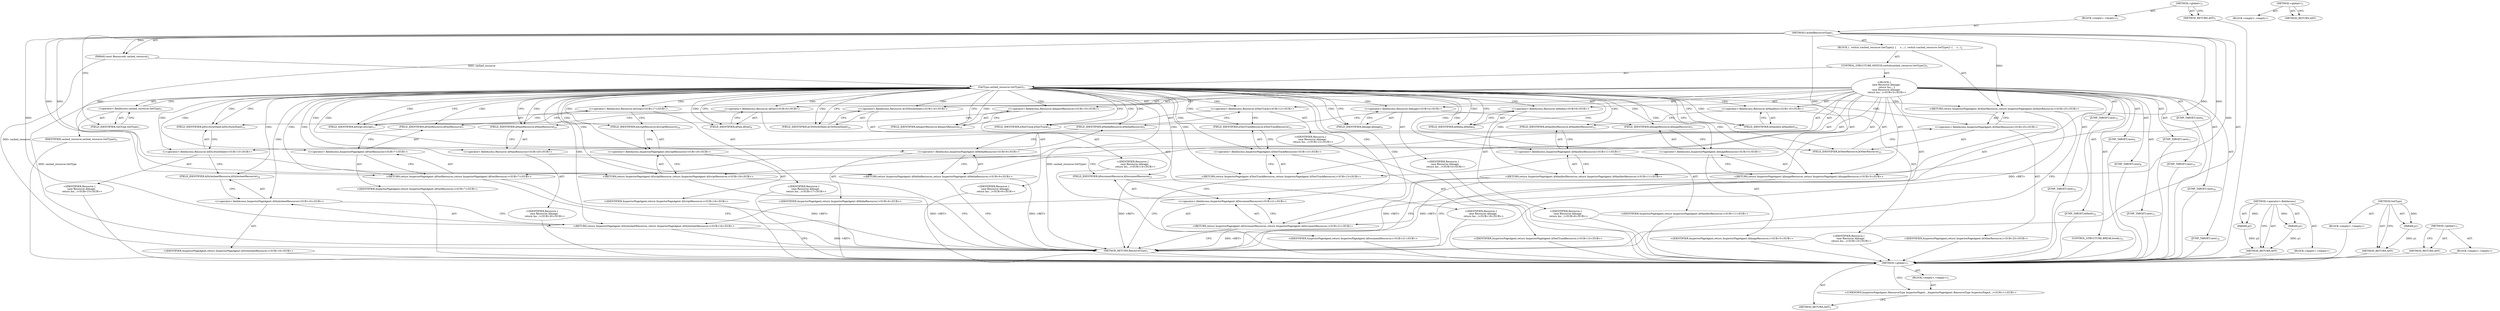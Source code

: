 digraph "&lt;global&gt;" {
vulnerable_6 [label=<(METHOD,&lt;global&gt;)<SUB>1</SUB>>];
vulnerable_7 [label=<(BLOCK,&lt;empty&gt;,&lt;empty&gt;)<SUB>1</SUB>>];
vulnerable_8 [label=<(METHOD,CachedResourceType)<SUB>1</SUB>>];
vulnerable_9 [label=<(PARAM,const Resource&amp; cached_resource)<SUB>2</SUB>>];
vulnerable_10 [label=<(BLOCK,{
  switch (cached_resource.GetType()) {
     c...,{
  switch (cached_resource.GetType()) {
     c...)<SUB>2</SUB>>];
vulnerable_11 [label=<(CONTROL_STRUCTURE,SWITCH,switch(cached_resource.GetType()))<SUB>3</SUB>>];
vulnerable_12 [label=<(GetType,cached_resource.GetType())<SUB>3</SUB>>];
vulnerable_13 [label=<(&lt;operator&gt;.fieldAccess,cached_resource.GetType)<SUB>3</SUB>>];
vulnerable_14 [label=<(IDENTIFIER,cached_resource,cached_resource.GetType())<SUB>3</SUB>>];
vulnerable_15 [label=<(FIELD_IDENTIFIER,GetType,GetType)<SUB>3</SUB>>];
vulnerable_16 [label="<(BLOCK,{
     case Resource::kImage:
       return Ins...,{
     case Resource::kImage:
       return Ins...)<SUB>3</SUB>>"];
vulnerable_17 [label=<(JUMP_TARGET,case)<SUB>4</SUB>>];
vulnerable_18 [label="<(&lt;operator&gt;.fieldAccess,Resource::kImage)<SUB>4</SUB>>"];
vulnerable_19 [label="<(IDENTIFIER,Resource,{
     case Resource::kImage:
       return Ins...)<SUB>4</SUB>>"];
vulnerable_20 [label=<(FIELD_IDENTIFIER,kImage,kImage)<SUB>4</SUB>>];
vulnerable_21 [label="<(RETURN,return InspectorPageAgent::kImageResource;,return InspectorPageAgent::kImageResource;)<SUB>5</SUB>>"];
vulnerable_22 [label="<(&lt;operator&gt;.fieldAccess,InspectorPageAgent::kImageResource)<SUB>5</SUB>>"];
vulnerable_23 [label="<(IDENTIFIER,InspectorPageAgent,return InspectorPageAgent::kImageResource;)<SUB>5</SUB>>"];
vulnerable_24 [label=<(FIELD_IDENTIFIER,kImageResource,kImageResource)<SUB>5</SUB>>];
vulnerable_25 [label=<(JUMP_TARGET,case)<SUB>6</SUB>>];
vulnerable_26 [label="<(&lt;operator&gt;.fieldAccess,Resource::kFont)<SUB>6</SUB>>"];
vulnerable_27 [label="<(IDENTIFIER,Resource,{
     case Resource::kImage:
       return Ins...)<SUB>6</SUB>>"];
vulnerable_28 [label=<(FIELD_IDENTIFIER,kFont,kFont)<SUB>6</SUB>>];
vulnerable_29 [label="<(RETURN,return InspectorPageAgent::kFontResource;,return InspectorPageAgent::kFontResource;)<SUB>7</SUB>>"];
vulnerable_30 [label="<(&lt;operator&gt;.fieldAccess,InspectorPageAgent::kFontResource)<SUB>7</SUB>>"];
vulnerable_31 [label="<(IDENTIFIER,InspectorPageAgent,return InspectorPageAgent::kFontResource;)<SUB>7</SUB>>"];
vulnerable_32 [label=<(FIELD_IDENTIFIER,kFontResource,kFontResource)<SUB>7</SUB>>];
vulnerable_33 [label=<(JUMP_TARGET,case)<SUB>8</SUB>>];
vulnerable_34 [label="<(&lt;operator&gt;.fieldAccess,Resource::kMedia)<SUB>8</SUB>>"];
vulnerable_35 [label="<(IDENTIFIER,Resource,{
     case Resource::kImage:
       return Ins...)<SUB>8</SUB>>"];
vulnerable_36 [label=<(FIELD_IDENTIFIER,kMedia,kMedia)<SUB>8</SUB>>];
vulnerable_37 [label="<(RETURN,return InspectorPageAgent::kMediaResource;,return InspectorPageAgent::kMediaResource;)<SUB>9</SUB>>"];
vulnerable_38 [label="<(&lt;operator&gt;.fieldAccess,InspectorPageAgent::kMediaResource)<SUB>9</SUB>>"];
vulnerable_39 [label="<(IDENTIFIER,InspectorPageAgent,return InspectorPageAgent::kMediaResource;)<SUB>9</SUB>>"];
vulnerable_40 [label=<(FIELD_IDENTIFIER,kMediaResource,kMediaResource)<SUB>9</SUB>>];
vulnerable_41 [label=<(JUMP_TARGET,case)<SUB>10</SUB>>];
vulnerable_42 [label="<(&lt;operator&gt;.fieldAccess,Resource::kManifest)<SUB>10</SUB>>"];
vulnerable_43 [label="<(IDENTIFIER,Resource,{
     case Resource::kImage:
       return Ins...)<SUB>10</SUB>>"];
vulnerable_44 [label=<(FIELD_IDENTIFIER,kManifest,kManifest)<SUB>10</SUB>>];
vulnerable_45 [label="<(RETURN,return InspectorPageAgent::kManifestResource;,return InspectorPageAgent::kManifestResource;)<SUB>11</SUB>>"];
vulnerable_46 [label="<(&lt;operator&gt;.fieldAccess,InspectorPageAgent::kManifestResource)<SUB>11</SUB>>"];
vulnerable_47 [label="<(IDENTIFIER,InspectorPageAgent,return InspectorPageAgent::kManifestResource;)<SUB>11</SUB>>"];
vulnerable_48 [label=<(FIELD_IDENTIFIER,kManifestResource,kManifestResource)<SUB>11</SUB>>];
vulnerable_49 [label=<(JUMP_TARGET,case)<SUB>12</SUB>>];
vulnerable_50 [label="<(&lt;operator&gt;.fieldAccess,Resource::kTextTrack)<SUB>12</SUB>>"];
vulnerable_51 [label="<(IDENTIFIER,Resource,{
     case Resource::kImage:
       return Ins...)<SUB>12</SUB>>"];
vulnerable_52 [label=<(FIELD_IDENTIFIER,kTextTrack,kTextTrack)<SUB>12</SUB>>];
vulnerable_53 [label="<(RETURN,return InspectorPageAgent::kTextTrackResource;,return InspectorPageAgent::kTextTrackResource;)<SUB>13</SUB>>"];
vulnerable_54 [label="<(&lt;operator&gt;.fieldAccess,InspectorPageAgent::kTextTrackResource)<SUB>13</SUB>>"];
vulnerable_55 [label="<(IDENTIFIER,InspectorPageAgent,return InspectorPageAgent::kTextTrackResource;)<SUB>13</SUB>>"];
vulnerable_56 [label=<(FIELD_IDENTIFIER,kTextTrackResource,kTextTrackResource)<SUB>13</SUB>>];
vulnerable_57 [label=<(JUMP_TARGET,case)<SUB>14</SUB>>];
vulnerable_58 [label="<(&lt;operator&gt;.fieldAccess,Resource::kCSSStyleSheet)<SUB>14</SUB>>"];
vulnerable_59 [label="<(IDENTIFIER,Resource,{
     case Resource::kImage:
       return Ins...)<SUB>14</SUB>>"];
vulnerable_60 [label=<(FIELD_IDENTIFIER,kCSSStyleSheet,kCSSStyleSheet)<SUB>14</SUB>>];
vulnerable_61 [label=<(JUMP_TARGET,case)<SUB>15</SUB>>];
vulnerable_62 [label="<(&lt;operator&gt;.fieldAccess,Resource::kXSLStyleSheet)<SUB>15</SUB>>"];
vulnerable_63 [label="<(IDENTIFIER,Resource,{
     case Resource::kImage:
       return Ins...)<SUB>15</SUB>>"];
vulnerable_64 [label=<(FIELD_IDENTIFIER,kXSLStyleSheet,kXSLStyleSheet)<SUB>15</SUB>>];
vulnerable_65 [label="<(RETURN,return InspectorPageAgent::kStylesheetResource;,return InspectorPageAgent::kStylesheetResource;)<SUB>16</SUB>>"];
vulnerable_66 [label="<(&lt;operator&gt;.fieldAccess,InspectorPageAgent::kStylesheetResource)<SUB>16</SUB>>"];
vulnerable_67 [label="<(IDENTIFIER,InspectorPageAgent,return InspectorPageAgent::kStylesheetResource;)<SUB>16</SUB>>"];
vulnerable_68 [label=<(FIELD_IDENTIFIER,kStylesheetResource,kStylesheetResource)<SUB>16</SUB>>];
vulnerable_69 [label=<(JUMP_TARGET,case)<SUB>17</SUB>>];
vulnerable_70 [label="<(&lt;operator&gt;.fieldAccess,Resource::kScript)<SUB>17</SUB>>"];
vulnerable_71 [label="<(IDENTIFIER,Resource,{
     case Resource::kImage:
       return Ins...)<SUB>17</SUB>>"];
vulnerable_72 [label=<(FIELD_IDENTIFIER,kScript,kScript)<SUB>17</SUB>>];
vulnerable_73 [label="<(RETURN,return InspectorPageAgent::kScriptResource;,return InspectorPageAgent::kScriptResource;)<SUB>18</SUB>>"];
vulnerable_74 [label="<(&lt;operator&gt;.fieldAccess,InspectorPageAgent::kScriptResource)<SUB>18</SUB>>"];
vulnerable_75 [label="<(IDENTIFIER,InspectorPageAgent,return InspectorPageAgent::kScriptResource;)<SUB>18</SUB>>"];
vulnerable_76 [label=<(FIELD_IDENTIFIER,kScriptResource,kScriptResource)<SUB>18</SUB>>];
vulnerable_77 [label=<(JUMP_TARGET,case)<SUB>19</SUB>>];
vulnerable_78 [label="<(&lt;operator&gt;.fieldAccess,Resource::kImportResource)<SUB>19</SUB>>"];
vulnerable_79 [label="<(IDENTIFIER,Resource,{
     case Resource::kImage:
       return Ins...)<SUB>19</SUB>>"];
vulnerable_80 [label=<(FIELD_IDENTIFIER,kImportResource,kImportResource)<SUB>19</SUB>>];
vulnerable_81 [label=<(JUMP_TARGET,case)<SUB>20</SUB>>];
vulnerable_82 [label="<(&lt;operator&gt;.fieldAccess,Resource::kMainResource)<SUB>20</SUB>>"];
vulnerable_83 [label="<(IDENTIFIER,Resource,{
     case Resource::kImage:
       return Ins...)<SUB>20</SUB>>"];
vulnerable_84 [label=<(FIELD_IDENTIFIER,kMainResource,kMainResource)<SUB>20</SUB>>];
vulnerable_85 [label="<(RETURN,return InspectorPageAgent::kDocumentResource;,return InspectorPageAgent::kDocumentResource;)<SUB>21</SUB>>"];
vulnerable_86 [label="<(&lt;operator&gt;.fieldAccess,InspectorPageAgent::kDocumentResource)<SUB>21</SUB>>"];
vulnerable_87 [label="<(IDENTIFIER,InspectorPageAgent,return InspectorPageAgent::kDocumentResource;)<SUB>21</SUB>>"];
vulnerable_88 [label=<(FIELD_IDENTIFIER,kDocumentResource,kDocumentResource)<SUB>21</SUB>>];
vulnerable_89 [label=<(JUMP_TARGET,default)<SUB>22</SUB>>];
vulnerable_90 [label=<(CONTROL_STRUCTURE,BREAK,break;)<SUB>23</SUB>>];
vulnerable_91 [label="<(RETURN,return InspectorPageAgent::kOtherResource;,return InspectorPageAgent::kOtherResource;)<SUB>25</SUB>>"];
vulnerable_92 [label="<(&lt;operator&gt;.fieldAccess,InspectorPageAgent::kOtherResource)<SUB>25</SUB>>"];
vulnerable_93 [label="<(IDENTIFIER,InspectorPageAgent,return InspectorPageAgent::kOtherResource;)<SUB>25</SUB>>"];
vulnerable_94 [label=<(FIELD_IDENTIFIER,kOtherResource,kOtherResource)<SUB>25</SUB>>];
vulnerable_95 [label=<(METHOD_RETURN,ResourceType)<SUB>1</SUB>>];
vulnerable_97 [label=<(METHOD_RETURN,ANY)<SUB>1</SUB>>];
vulnerable_118 [label=<(METHOD,&lt;operator&gt;.fieldAccess)>];
vulnerable_119 [label=<(PARAM,p1)>];
vulnerable_120 [label=<(PARAM,p2)>];
vulnerable_121 [label=<(BLOCK,&lt;empty&gt;,&lt;empty&gt;)>];
vulnerable_122 [label=<(METHOD_RETURN,ANY)>];
vulnerable_114 [label=<(METHOD,GetType)>];
vulnerable_115 [label=<(PARAM,p1)>];
vulnerable_116 [label=<(BLOCK,&lt;empty&gt;,&lt;empty&gt;)>];
vulnerable_117 [label=<(METHOD_RETURN,ANY)>];
vulnerable_108 [label=<(METHOD,&lt;global&gt;)<SUB>1</SUB>>];
vulnerable_109 [label=<(BLOCK,&lt;empty&gt;,&lt;empty&gt;)>];
vulnerable_110 [label=<(METHOD_RETURN,ANY)>];
fixed_6 [label=<(METHOD,&lt;global&gt;)<SUB>1</SUB>>];
fixed_7 [label=<(BLOCK,&lt;empty&gt;,&lt;empty&gt;)<SUB>1</SUB>>];
fixed_8 [label="<(UNKNOWN,InspectorPageAgent::ResourceType InspectorPageA...,InspectorPageAgent::ResourceType InspectorPageA...)<SUB>1</SUB>>"];
fixed_9 [label=<(METHOD_RETURN,ANY)<SUB>1</SUB>>];
fixed_14 [label=<(METHOD,&lt;global&gt;)<SUB>1</SUB>>];
fixed_15 [label=<(BLOCK,&lt;empty&gt;,&lt;empty&gt;)>];
fixed_16 [label=<(METHOD_RETURN,ANY)>];
vulnerable_6 -> vulnerable_7  [key=0, label="AST: "];
vulnerable_6 -> vulnerable_97  [key=0, label="AST: "];
vulnerable_6 -> vulnerable_97  [key=1, label="CFG: "];
vulnerable_7 -> vulnerable_8  [key=0, label="AST: "];
vulnerable_8 -> vulnerable_9  [key=0, label="AST: "];
vulnerable_8 -> vulnerable_9  [key=1, label="DDG: "];
vulnerable_8 -> vulnerable_10  [key=0, label="AST: "];
vulnerable_8 -> vulnerable_95  [key=0, label="AST: "];
vulnerable_8 -> vulnerable_15  [key=0, label="CFG: "];
vulnerable_8 -> vulnerable_91  [key=0, label="DDG: "];
vulnerable_8 -> vulnerable_21  [key=0, label="DDG: "];
vulnerable_8 -> vulnerable_29  [key=0, label="DDG: "];
vulnerable_8 -> vulnerable_37  [key=0, label="DDG: "];
vulnerable_8 -> vulnerable_45  [key=0, label="DDG: "];
vulnerable_8 -> vulnerable_53  [key=0, label="DDG: "];
vulnerable_8 -> vulnerable_65  [key=0, label="DDG: "];
vulnerable_8 -> vulnerable_73  [key=0, label="DDG: "];
vulnerable_8 -> vulnerable_85  [key=0, label="DDG: "];
vulnerable_9 -> vulnerable_95  [key=0, label="DDG: cached_resource"];
vulnerable_9 -> vulnerable_12  [key=0, label="DDG: cached_resource"];
vulnerable_10 -> vulnerable_11  [key=0, label="AST: "];
vulnerable_10 -> vulnerable_91  [key=0, label="AST: "];
vulnerable_11 -> vulnerable_12  [key=0, label="AST: "];
vulnerable_11 -> vulnerable_16  [key=0, label="AST: "];
vulnerable_12 -> vulnerable_13  [key=0, label="AST: "];
vulnerable_12 -> vulnerable_20  [key=0, label="CFG: "];
vulnerable_12 -> vulnerable_20  [key=1, label="CDG: "];
vulnerable_12 -> vulnerable_28  [key=0, label="CFG: "];
vulnerable_12 -> vulnerable_28  [key=1, label="CDG: "];
vulnerable_12 -> vulnerable_36  [key=0, label="CFG: "];
vulnerable_12 -> vulnerable_36  [key=1, label="CDG: "];
vulnerable_12 -> vulnerable_44  [key=0, label="CFG: "];
vulnerable_12 -> vulnerable_44  [key=1, label="CDG: "];
vulnerable_12 -> vulnerable_52  [key=0, label="CFG: "];
vulnerable_12 -> vulnerable_52  [key=1, label="CDG: "];
vulnerable_12 -> vulnerable_60  [key=0, label="CFG: "];
vulnerable_12 -> vulnerable_60  [key=1, label="CDG: "];
vulnerable_12 -> vulnerable_64  [key=0, label="CFG: "];
vulnerable_12 -> vulnerable_64  [key=1, label="CDG: "];
vulnerable_12 -> vulnerable_72  [key=0, label="CFG: "];
vulnerable_12 -> vulnerable_72  [key=1, label="CDG: "];
vulnerable_12 -> vulnerable_80  [key=0, label="CFG: "];
vulnerable_12 -> vulnerable_80  [key=1, label="CDG: "];
vulnerable_12 -> vulnerable_84  [key=0, label="CFG: "];
vulnerable_12 -> vulnerable_84  [key=1, label="CDG: "];
vulnerable_12 -> vulnerable_94  [key=0, label="CFG: "];
vulnerable_12 -> vulnerable_94  [key=1, label="CDG: "];
vulnerable_12 -> vulnerable_95  [key=0, label="DDG: cached_resource.GetType"];
vulnerable_12 -> vulnerable_95  [key=1, label="DDG: cached_resource.GetType()"];
vulnerable_12 -> vulnerable_30  [key=0, label="CDG: "];
vulnerable_12 -> vulnerable_34  [key=0, label="CDG: "];
vulnerable_12 -> vulnerable_21  [key=0, label="CDG: "];
vulnerable_12 -> vulnerable_48  [key=0, label="CDG: "];
vulnerable_12 -> vulnerable_32  [key=0, label="CDG: "];
vulnerable_12 -> vulnerable_68  [key=0, label="CDG: "];
vulnerable_12 -> vulnerable_73  [key=0, label="CDG: "];
vulnerable_12 -> vulnerable_26  [key=0, label="CDG: "];
vulnerable_12 -> vulnerable_42  [key=0, label="CDG: "];
vulnerable_12 -> vulnerable_66  [key=0, label="CDG: "];
vulnerable_12 -> vulnerable_37  [key=0, label="CDG: "];
vulnerable_12 -> vulnerable_46  [key=0, label="CDG: "];
vulnerable_12 -> vulnerable_85  [key=0, label="CDG: "];
vulnerable_12 -> vulnerable_38  [key=0, label="CDG: "];
vulnerable_12 -> vulnerable_56  [key=0, label="CDG: "];
vulnerable_12 -> vulnerable_22  [key=0, label="CDG: "];
vulnerable_12 -> vulnerable_74  [key=0, label="CDG: "];
vulnerable_12 -> vulnerable_92  [key=0, label="CDG: "];
vulnerable_12 -> vulnerable_45  [key=0, label="CDG: "];
vulnerable_12 -> vulnerable_40  [key=0, label="CDG: "];
vulnerable_12 -> vulnerable_29  [key=0, label="CDG: "];
vulnerable_12 -> vulnerable_76  [key=0, label="CDG: "];
vulnerable_12 -> vulnerable_18  [key=0, label="CDG: "];
vulnerable_12 -> vulnerable_65  [key=0, label="CDG: "];
vulnerable_12 -> vulnerable_50  [key=0, label="CDG: "];
vulnerable_12 -> vulnerable_91  [key=0, label="CDG: "];
vulnerable_12 -> vulnerable_82  [key=0, label="CDG: "];
vulnerable_12 -> vulnerable_54  [key=0, label="CDG: "];
vulnerable_12 -> vulnerable_24  [key=0, label="CDG: "];
vulnerable_12 -> vulnerable_58  [key=0, label="CDG: "];
vulnerable_12 -> vulnerable_53  [key=0, label="CDG: "];
vulnerable_12 -> vulnerable_88  [key=0, label="CDG: "];
vulnerable_12 -> vulnerable_70  [key=0, label="CDG: "];
vulnerable_12 -> vulnerable_78  [key=0, label="CDG: "];
vulnerable_12 -> vulnerable_62  [key=0, label="CDG: "];
vulnerable_12 -> vulnerable_86  [key=0, label="CDG: "];
vulnerable_13 -> vulnerable_14  [key=0, label="AST: "];
vulnerable_13 -> vulnerable_15  [key=0, label="AST: "];
vulnerable_13 -> vulnerable_12  [key=0, label="CFG: "];
vulnerable_14 -> fixed_6  [key=0];
vulnerable_15 -> vulnerable_13  [key=0, label="CFG: "];
vulnerable_16 -> vulnerable_17  [key=0, label="AST: "];
vulnerable_16 -> vulnerable_18  [key=0, label="AST: "];
vulnerable_16 -> vulnerable_21  [key=0, label="AST: "];
vulnerable_16 -> vulnerable_25  [key=0, label="AST: "];
vulnerable_16 -> vulnerable_26  [key=0, label="AST: "];
vulnerable_16 -> vulnerable_29  [key=0, label="AST: "];
vulnerable_16 -> vulnerable_33  [key=0, label="AST: "];
vulnerable_16 -> vulnerable_34  [key=0, label="AST: "];
vulnerable_16 -> vulnerable_37  [key=0, label="AST: "];
vulnerable_16 -> vulnerable_41  [key=0, label="AST: "];
vulnerable_16 -> vulnerable_42  [key=0, label="AST: "];
vulnerable_16 -> vulnerable_45  [key=0, label="AST: "];
vulnerable_16 -> vulnerable_49  [key=0, label="AST: "];
vulnerable_16 -> vulnerable_50  [key=0, label="AST: "];
vulnerable_16 -> vulnerable_53  [key=0, label="AST: "];
vulnerable_16 -> vulnerable_57  [key=0, label="AST: "];
vulnerable_16 -> vulnerable_58  [key=0, label="AST: "];
vulnerable_16 -> vulnerable_61  [key=0, label="AST: "];
vulnerable_16 -> vulnerable_62  [key=0, label="AST: "];
vulnerable_16 -> vulnerable_65  [key=0, label="AST: "];
vulnerable_16 -> vulnerable_69  [key=0, label="AST: "];
vulnerable_16 -> vulnerable_70  [key=0, label="AST: "];
vulnerable_16 -> vulnerable_73  [key=0, label="AST: "];
vulnerable_16 -> vulnerable_77  [key=0, label="AST: "];
vulnerable_16 -> vulnerable_78  [key=0, label="AST: "];
vulnerable_16 -> vulnerable_81  [key=0, label="AST: "];
vulnerable_16 -> vulnerable_82  [key=0, label="AST: "];
vulnerable_16 -> vulnerable_85  [key=0, label="AST: "];
vulnerable_16 -> vulnerable_89  [key=0, label="AST: "];
vulnerable_16 -> vulnerable_90  [key=0, label="AST: "];
vulnerable_17 -> fixed_6  [key=0];
vulnerable_18 -> vulnerable_19  [key=0, label="AST: "];
vulnerable_18 -> vulnerable_20  [key=0, label="AST: "];
vulnerable_18 -> vulnerable_24  [key=0, label="CFG: "];
vulnerable_19 -> fixed_6  [key=0];
vulnerable_20 -> vulnerable_18  [key=0, label="CFG: "];
vulnerable_21 -> vulnerable_22  [key=0, label="AST: "];
vulnerable_21 -> vulnerable_95  [key=0, label="CFG: "];
vulnerable_21 -> vulnerable_95  [key=1, label="DDG: &lt;RET&gt;"];
vulnerable_22 -> vulnerable_23  [key=0, label="AST: "];
vulnerable_22 -> vulnerable_24  [key=0, label="AST: "];
vulnerable_22 -> vulnerable_21  [key=0, label="CFG: "];
vulnerable_23 -> fixed_6  [key=0];
vulnerable_24 -> vulnerable_22  [key=0, label="CFG: "];
vulnerable_25 -> fixed_6  [key=0];
vulnerable_26 -> vulnerable_27  [key=0, label="AST: "];
vulnerable_26 -> vulnerable_28  [key=0, label="AST: "];
vulnerable_26 -> vulnerable_32  [key=0, label="CFG: "];
vulnerable_27 -> fixed_6  [key=0];
vulnerable_28 -> vulnerable_26  [key=0, label="CFG: "];
vulnerable_29 -> vulnerable_30  [key=0, label="AST: "];
vulnerable_29 -> vulnerable_95  [key=0, label="CFG: "];
vulnerable_29 -> vulnerable_95  [key=1, label="DDG: &lt;RET&gt;"];
vulnerable_30 -> vulnerable_31  [key=0, label="AST: "];
vulnerable_30 -> vulnerable_32  [key=0, label="AST: "];
vulnerable_30 -> vulnerable_29  [key=0, label="CFG: "];
vulnerable_31 -> fixed_6  [key=0];
vulnerable_32 -> vulnerable_30  [key=0, label="CFG: "];
vulnerable_33 -> fixed_6  [key=0];
vulnerable_34 -> vulnerable_35  [key=0, label="AST: "];
vulnerable_34 -> vulnerable_36  [key=0, label="AST: "];
vulnerable_34 -> vulnerable_40  [key=0, label="CFG: "];
vulnerable_35 -> fixed_6  [key=0];
vulnerable_36 -> vulnerable_34  [key=0, label="CFG: "];
vulnerable_37 -> vulnerable_38  [key=0, label="AST: "];
vulnerable_37 -> vulnerable_95  [key=0, label="CFG: "];
vulnerable_37 -> vulnerable_95  [key=1, label="DDG: &lt;RET&gt;"];
vulnerable_38 -> vulnerable_39  [key=0, label="AST: "];
vulnerable_38 -> vulnerable_40  [key=0, label="AST: "];
vulnerable_38 -> vulnerable_37  [key=0, label="CFG: "];
vulnerable_39 -> fixed_6  [key=0];
vulnerable_40 -> vulnerable_38  [key=0, label="CFG: "];
vulnerable_41 -> fixed_6  [key=0];
vulnerable_42 -> vulnerable_43  [key=0, label="AST: "];
vulnerable_42 -> vulnerable_44  [key=0, label="AST: "];
vulnerable_42 -> vulnerable_48  [key=0, label="CFG: "];
vulnerable_43 -> fixed_6  [key=0];
vulnerable_44 -> vulnerable_42  [key=0, label="CFG: "];
vulnerable_45 -> vulnerable_46  [key=0, label="AST: "];
vulnerable_45 -> vulnerable_95  [key=0, label="CFG: "];
vulnerable_45 -> vulnerable_95  [key=1, label="DDG: &lt;RET&gt;"];
vulnerable_46 -> vulnerable_47  [key=0, label="AST: "];
vulnerable_46 -> vulnerable_48  [key=0, label="AST: "];
vulnerable_46 -> vulnerable_45  [key=0, label="CFG: "];
vulnerable_47 -> fixed_6  [key=0];
vulnerable_48 -> vulnerable_46  [key=0, label="CFG: "];
vulnerable_49 -> fixed_6  [key=0];
vulnerable_50 -> vulnerable_51  [key=0, label="AST: "];
vulnerable_50 -> vulnerable_52  [key=0, label="AST: "];
vulnerable_50 -> vulnerable_56  [key=0, label="CFG: "];
vulnerable_51 -> fixed_6  [key=0];
vulnerable_52 -> vulnerable_50  [key=0, label="CFG: "];
vulnerable_53 -> vulnerable_54  [key=0, label="AST: "];
vulnerable_53 -> vulnerable_95  [key=0, label="CFG: "];
vulnerable_53 -> vulnerable_95  [key=1, label="DDG: &lt;RET&gt;"];
vulnerable_54 -> vulnerable_55  [key=0, label="AST: "];
vulnerable_54 -> vulnerable_56  [key=0, label="AST: "];
vulnerable_54 -> vulnerable_53  [key=0, label="CFG: "];
vulnerable_55 -> fixed_6  [key=0];
vulnerable_56 -> vulnerable_54  [key=0, label="CFG: "];
vulnerable_57 -> fixed_6  [key=0];
vulnerable_58 -> vulnerable_59  [key=0, label="AST: "];
vulnerable_58 -> vulnerable_60  [key=0, label="AST: "];
vulnerable_58 -> vulnerable_64  [key=0, label="CFG: "];
vulnerable_59 -> fixed_6  [key=0];
vulnerable_60 -> vulnerable_58  [key=0, label="CFG: "];
vulnerable_61 -> fixed_6  [key=0];
vulnerable_62 -> vulnerable_63  [key=0, label="AST: "];
vulnerable_62 -> vulnerable_64  [key=0, label="AST: "];
vulnerable_62 -> vulnerable_68  [key=0, label="CFG: "];
vulnerable_63 -> fixed_6  [key=0];
vulnerable_64 -> vulnerable_62  [key=0, label="CFG: "];
vulnerable_65 -> vulnerable_66  [key=0, label="AST: "];
vulnerable_65 -> vulnerable_95  [key=0, label="CFG: "];
vulnerable_65 -> vulnerable_95  [key=1, label="DDG: &lt;RET&gt;"];
vulnerable_66 -> vulnerable_67  [key=0, label="AST: "];
vulnerable_66 -> vulnerable_68  [key=0, label="AST: "];
vulnerable_66 -> vulnerable_65  [key=0, label="CFG: "];
vulnerable_67 -> fixed_6  [key=0];
vulnerable_68 -> vulnerable_66  [key=0, label="CFG: "];
vulnerable_69 -> fixed_6  [key=0];
vulnerable_70 -> vulnerable_71  [key=0, label="AST: "];
vulnerable_70 -> vulnerable_72  [key=0, label="AST: "];
vulnerable_70 -> vulnerable_76  [key=0, label="CFG: "];
vulnerable_71 -> fixed_6  [key=0];
vulnerable_72 -> vulnerable_70  [key=0, label="CFG: "];
vulnerable_73 -> vulnerable_74  [key=0, label="AST: "];
vulnerable_73 -> vulnerable_95  [key=0, label="CFG: "];
vulnerable_73 -> vulnerable_95  [key=1, label="DDG: &lt;RET&gt;"];
vulnerable_74 -> vulnerable_75  [key=0, label="AST: "];
vulnerable_74 -> vulnerable_76  [key=0, label="AST: "];
vulnerable_74 -> vulnerable_73  [key=0, label="CFG: "];
vulnerable_75 -> fixed_6  [key=0];
vulnerable_76 -> vulnerable_74  [key=0, label="CFG: "];
vulnerable_77 -> fixed_6  [key=0];
vulnerable_78 -> vulnerable_79  [key=0, label="AST: "];
vulnerable_78 -> vulnerable_80  [key=0, label="AST: "];
vulnerable_78 -> vulnerable_84  [key=0, label="CFG: "];
vulnerable_79 -> fixed_6  [key=0];
vulnerable_80 -> vulnerable_78  [key=0, label="CFG: "];
vulnerable_81 -> fixed_6  [key=0];
vulnerable_82 -> vulnerable_83  [key=0, label="AST: "];
vulnerable_82 -> vulnerable_84  [key=0, label="AST: "];
vulnerable_82 -> vulnerable_88  [key=0, label="CFG: "];
vulnerable_83 -> fixed_6  [key=0];
vulnerable_84 -> vulnerable_82  [key=0, label="CFG: "];
vulnerable_85 -> vulnerable_86  [key=0, label="AST: "];
vulnerable_85 -> vulnerable_95  [key=0, label="CFG: "];
vulnerable_85 -> vulnerable_95  [key=1, label="DDG: &lt;RET&gt;"];
vulnerable_86 -> vulnerable_87  [key=0, label="AST: "];
vulnerable_86 -> vulnerable_88  [key=0, label="AST: "];
vulnerable_86 -> vulnerable_85  [key=0, label="CFG: "];
vulnerable_87 -> fixed_6  [key=0];
vulnerable_88 -> vulnerable_86  [key=0, label="CFG: "];
vulnerable_89 -> fixed_6  [key=0];
vulnerable_90 -> fixed_6  [key=0];
vulnerable_91 -> vulnerable_92  [key=0, label="AST: "];
vulnerable_91 -> vulnerable_95  [key=0, label="CFG: "];
vulnerable_91 -> vulnerable_95  [key=1, label="DDG: &lt;RET&gt;"];
vulnerable_92 -> vulnerable_93  [key=0, label="AST: "];
vulnerable_92 -> vulnerable_94  [key=0, label="AST: "];
vulnerable_92 -> vulnerable_91  [key=0, label="CFG: "];
vulnerable_93 -> fixed_6  [key=0];
vulnerable_94 -> vulnerable_92  [key=0, label="CFG: "];
vulnerable_95 -> fixed_6  [key=0];
vulnerable_97 -> fixed_6  [key=0];
vulnerable_118 -> vulnerable_119  [key=0, label="AST: "];
vulnerable_118 -> vulnerable_119  [key=1, label="DDG: "];
vulnerable_118 -> vulnerable_121  [key=0, label="AST: "];
vulnerable_118 -> vulnerable_120  [key=0, label="AST: "];
vulnerable_118 -> vulnerable_120  [key=1, label="DDG: "];
vulnerable_118 -> vulnerable_122  [key=0, label="AST: "];
vulnerable_118 -> vulnerable_122  [key=1, label="CFG: "];
vulnerable_119 -> vulnerable_122  [key=0, label="DDG: p1"];
vulnerable_120 -> vulnerable_122  [key=0, label="DDG: p2"];
vulnerable_121 -> fixed_6  [key=0];
vulnerable_122 -> fixed_6  [key=0];
vulnerable_114 -> vulnerable_115  [key=0, label="AST: "];
vulnerable_114 -> vulnerable_115  [key=1, label="DDG: "];
vulnerable_114 -> vulnerable_116  [key=0, label="AST: "];
vulnerable_114 -> vulnerable_117  [key=0, label="AST: "];
vulnerable_114 -> vulnerable_117  [key=1, label="CFG: "];
vulnerable_115 -> vulnerable_117  [key=0, label="DDG: p1"];
vulnerable_116 -> fixed_6  [key=0];
vulnerable_117 -> fixed_6  [key=0];
vulnerable_108 -> vulnerable_109  [key=0, label="AST: "];
vulnerable_108 -> vulnerable_110  [key=0, label="AST: "];
vulnerable_108 -> vulnerable_110  [key=1, label="CFG: "];
vulnerable_109 -> fixed_6  [key=0];
vulnerable_110 -> fixed_6  [key=0];
fixed_6 -> fixed_7  [key=0, label="AST: "];
fixed_6 -> fixed_9  [key=0, label="AST: "];
fixed_6 -> fixed_8  [key=0, label="CFG: "];
fixed_7 -> fixed_8  [key=0, label="AST: "];
fixed_8 -> fixed_9  [key=0, label="CFG: "];
fixed_14 -> fixed_15  [key=0, label="AST: "];
fixed_14 -> fixed_16  [key=0, label="AST: "];
fixed_14 -> fixed_16  [key=1, label="CFG: "];
}
